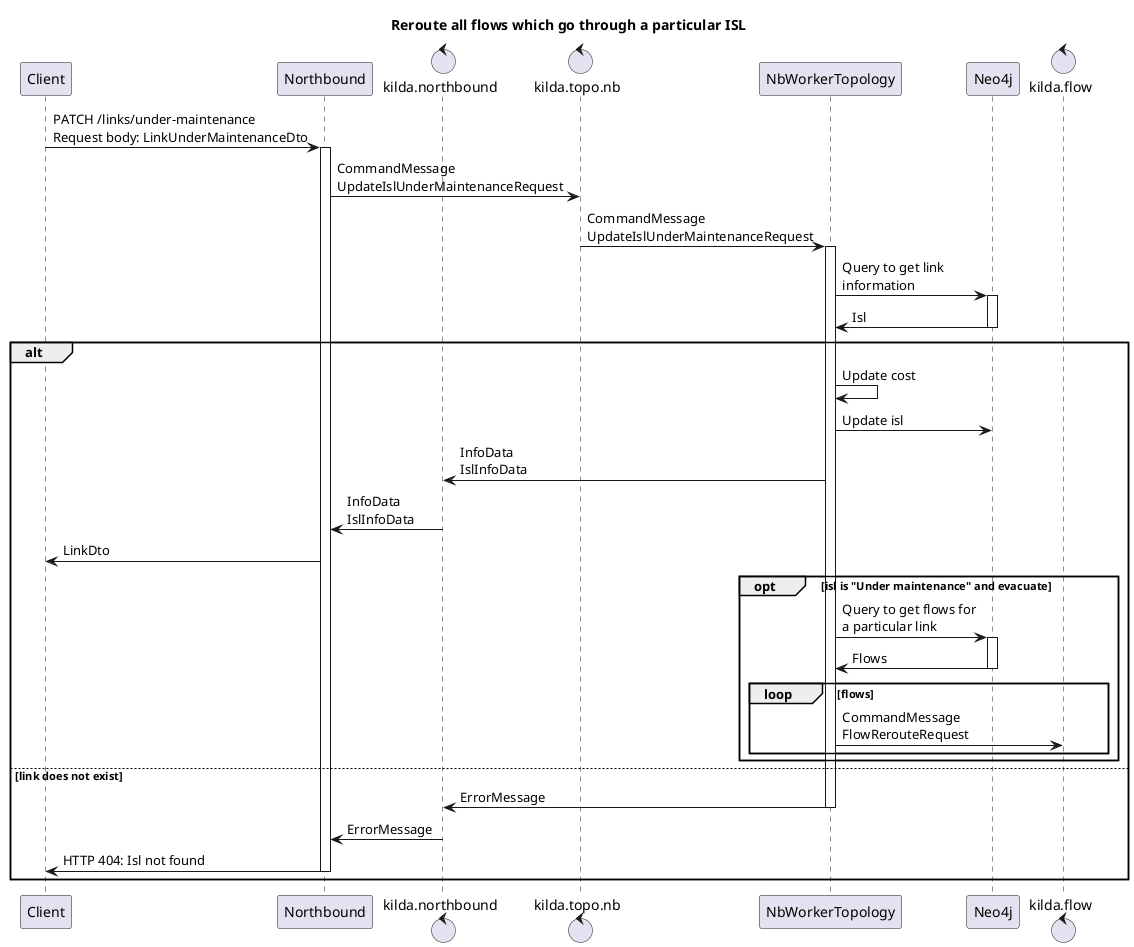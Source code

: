 @startuml
title Reroute all flows which go through a particular ISL

participant Client

participant Northbound

control kilda.northbound
control kilda.topo.nb

participant NbWorkerTopology

participant Neo4j

control kilda.flow

Client -> Northbound : PATCH /links/under-maintenance\nRequest body: LinkUnderMaintenanceDto

activate Northbound
Northbound -> kilda.topo.nb : CommandMessage\nUpdateIslUnderMaintenanceRequest
kilda.topo.nb -> NbWorkerTopology : CommandMessage\nUpdateIslUnderMaintenanceRequest
activate NbWorkerTopology

NbWorkerTopology -> Neo4j : Query to get link\ninformation
activate Neo4j
Neo4j -> NbWorkerTopology : Isl
deactivate Neo4j

alt

NbWorkerTopology -> NbWorkerTopology : Update cost
NbWorkerTopology -> Neo4j : Update isl
NbWorkerTopology -> kilda.northbound : InfoData\nIslInfoData
kilda.northbound -> Northbound : InfoData\nIslInfoData
Northbound -> Client : LinkDto

opt isl is "Under maintenance" and evacuate
NbWorkerTopology -> Neo4j : Query to get flows for\na particular link
activate Neo4j
Neo4j -> NbWorkerTopology : Flows
deactivate Neo4j
loop flows
    NbWorkerTopology -> kilda.flow : CommandMessage\nFlowRerouteRequest
end
end

else link does not exist

NbWorkerTopology -> kilda.northbound : ErrorMessage
deactivate NbWorkerTopology
kilda.northbound -> Northbound : ErrorMessage
Northbound -> Client : HTTP 404: Isl not found
deactivate Northbound
end

@enduml